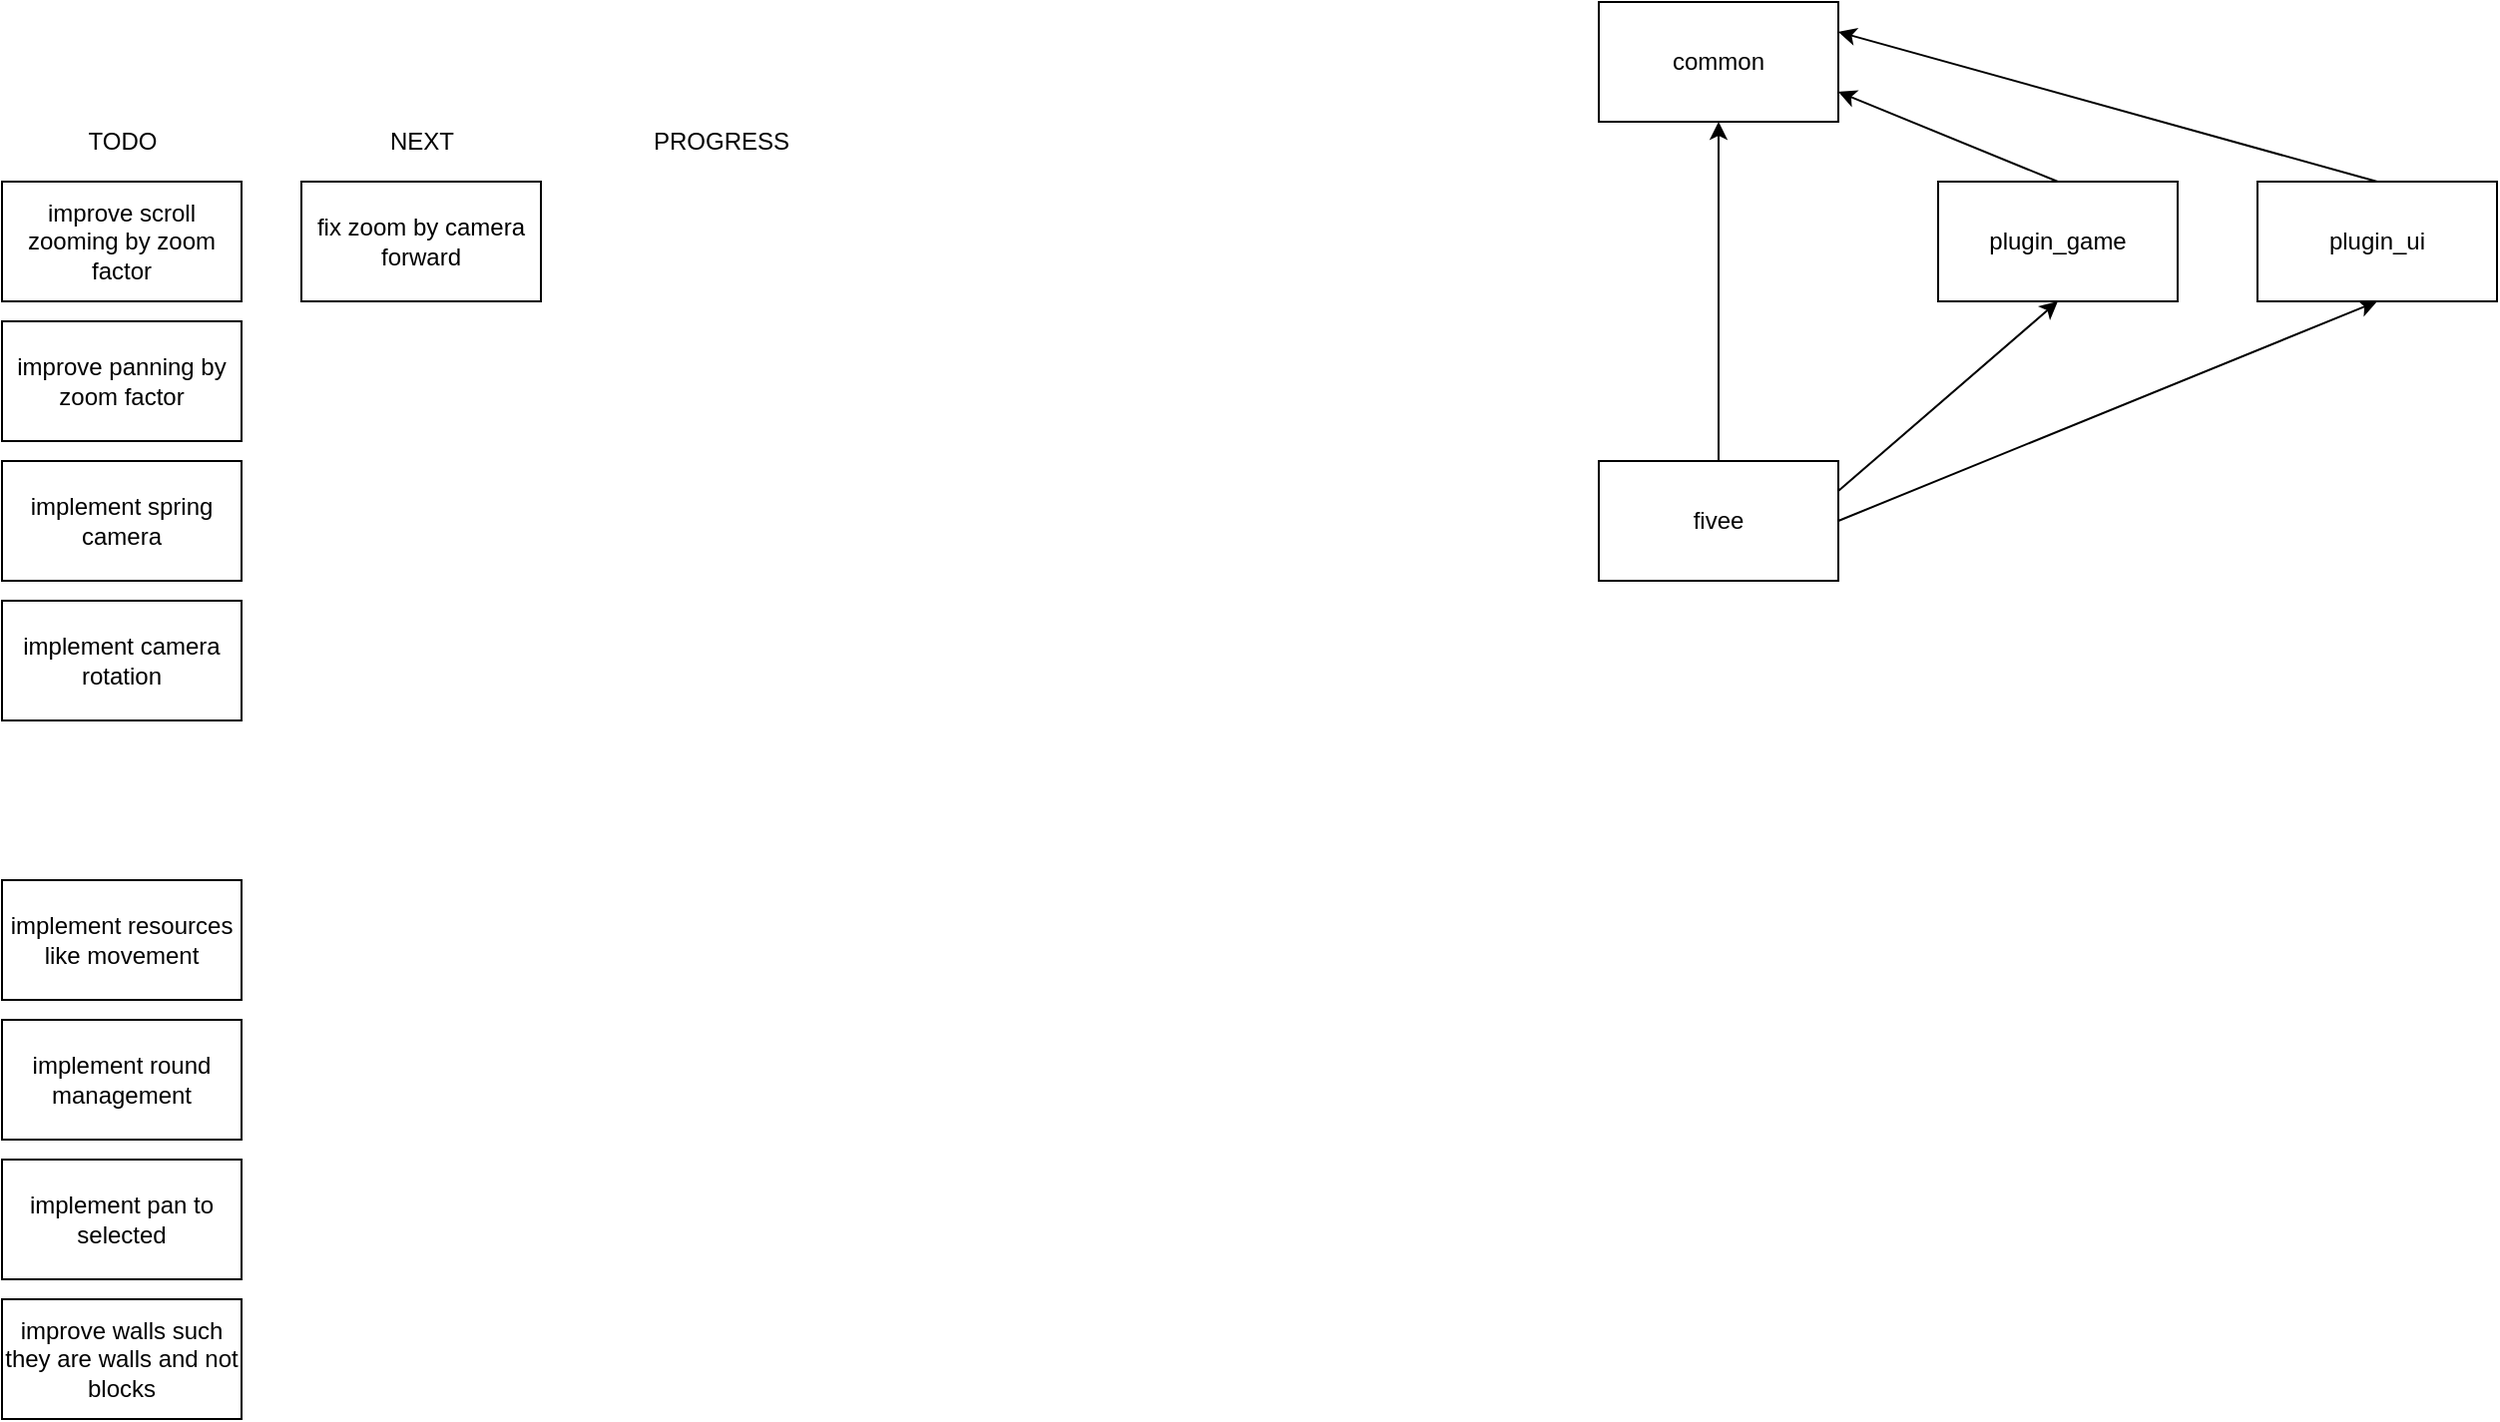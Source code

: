 <mxfile>
    <diagram id="fbY-3la6N2TdW8390JJk" name="Page-1">
        <mxGraphModel dx="1748" dy="800" grid="1" gridSize="10" guides="1" tooltips="1" connect="1" arrows="1" fold="1" page="1" pageScale="1" pageWidth="850" pageHeight="1100" math="0" shadow="0">
            <root>
                <mxCell id="0"/>
                <mxCell id="1" parent="0"/>
                <mxCell id="4" style="edgeStyle=none;html=1;exitX=0.5;exitY=0;exitDx=0;exitDy=0;" parent="1" source="2" target="3" edge="1">
                    <mxGeometry relative="1" as="geometry"/>
                </mxCell>
                <mxCell id="6" style="edgeStyle=none;html=1;exitX=1;exitY=0.25;exitDx=0;exitDy=0;entryX=0.5;entryY=1;entryDx=0;entryDy=0;" parent="1" source="2" target="5" edge="1">
                    <mxGeometry relative="1" as="geometry"/>
                </mxCell>
                <mxCell id="22" style="edgeStyle=none;html=1;exitX=1;exitY=0.5;exitDx=0;exitDy=0;entryX=0.5;entryY=1;entryDx=0;entryDy=0;" parent="1" source="2" target="21" edge="1">
                    <mxGeometry relative="1" as="geometry"/>
                </mxCell>
                <mxCell id="2" value="fivee" style="rounded=0;whiteSpace=wrap;html=1;" parent="1" vertex="1">
                    <mxGeometry x="380" y="430" width="120" height="60" as="geometry"/>
                </mxCell>
                <mxCell id="3" value="common" style="rounded=0;whiteSpace=wrap;html=1;" parent="1" vertex="1">
                    <mxGeometry x="380" y="200" width="120" height="60" as="geometry"/>
                </mxCell>
                <mxCell id="7" style="edgeStyle=none;html=1;exitX=0.5;exitY=0;exitDx=0;exitDy=0;entryX=1;entryY=0.75;entryDx=0;entryDy=0;" parent="1" source="5" target="3" edge="1">
                    <mxGeometry relative="1" as="geometry"/>
                </mxCell>
                <mxCell id="5" value="plugin_game" style="rounded=0;whiteSpace=wrap;html=1;" parent="1" vertex="1">
                    <mxGeometry x="550" y="290" width="120" height="60" as="geometry"/>
                </mxCell>
                <mxCell id="17" value="improve scroll zooming by zoom factor" style="rounded=0;whiteSpace=wrap;html=1;" parent="1" vertex="1">
                    <mxGeometry x="-420" y="290" width="120" height="60" as="geometry"/>
                </mxCell>
                <mxCell id="18" value="TODO" style="text;html=1;align=center;verticalAlign=middle;resizable=0;points=[];autosize=1;strokeColor=none;fillColor=none;" parent="1" vertex="1">
                    <mxGeometry x="-390" y="255" width="60" height="30" as="geometry"/>
                </mxCell>
                <mxCell id="19" value="NEXT" style="text;html=1;align=center;verticalAlign=middle;resizable=0;points=[];autosize=1;strokeColor=none;fillColor=none;" parent="1" vertex="1">
                    <mxGeometry x="-240" y="255" width="60" height="30" as="geometry"/>
                </mxCell>
                <mxCell id="20" value="PROGRESS" style="text;html=1;align=center;verticalAlign=middle;resizable=0;points=[];autosize=1;strokeColor=none;fillColor=none;" parent="1" vertex="1">
                    <mxGeometry x="-105" y="255" width="90" height="30" as="geometry"/>
                </mxCell>
                <mxCell id="23" style="edgeStyle=none;html=1;exitX=0.5;exitY=0;exitDx=0;exitDy=0;entryX=1;entryY=0.25;entryDx=0;entryDy=0;" parent="1" source="21" target="3" edge="1">
                    <mxGeometry relative="1" as="geometry"/>
                </mxCell>
                <mxCell id="21" value="plugin_ui" style="rounded=0;whiteSpace=wrap;html=1;" parent="1" vertex="1">
                    <mxGeometry x="710" y="290" width="120" height="60" as="geometry"/>
                </mxCell>
                <mxCell id="24" value="improve panning by zoom factor" style="rounded=0;whiteSpace=wrap;html=1;" parent="1" vertex="1">
                    <mxGeometry x="-420" y="360" width="120" height="60" as="geometry"/>
                </mxCell>
                <mxCell id="29" value="implement camera rotation" style="rounded=0;whiteSpace=wrap;html=1;" parent="1" vertex="1">
                    <mxGeometry x="-420" y="500" width="120" height="60" as="geometry"/>
                </mxCell>
                <mxCell id="30" value="fix zoom by camera forward" style="rounded=0;whiteSpace=wrap;html=1;" parent="1" vertex="1">
                    <mxGeometry x="-270" y="290" width="120" height="60" as="geometry"/>
                </mxCell>
                <mxCell id="33" value="implement spring camera" style="rounded=0;whiteSpace=wrap;html=1;" parent="1" vertex="1">
                    <mxGeometry x="-420" y="430" width="120" height="60" as="geometry"/>
                </mxCell>
                <mxCell id="35" value="implement round management" style="rounded=0;whiteSpace=wrap;html=1;" parent="1" vertex="1">
                    <mxGeometry x="-420" y="710" width="120" height="60" as="geometry"/>
                </mxCell>
                <mxCell id="36" value="implement resources like movement" style="rounded=0;whiteSpace=wrap;html=1;" vertex="1" parent="1">
                    <mxGeometry x="-420" y="640" width="120" height="60" as="geometry"/>
                </mxCell>
                <mxCell id="37" value="implement pan to selected" style="rounded=0;whiteSpace=wrap;html=1;" vertex="1" parent="1">
                    <mxGeometry x="-420" y="780" width="120" height="60" as="geometry"/>
                </mxCell>
                <mxCell id="38" value="improve walls such they are walls and not blocks" style="rounded=0;whiteSpace=wrap;html=1;" vertex="1" parent="1">
                    <mxGeometry x="-420" y="850" width="120" height="60" as="geometry"/>
                </mxCell>
            </root>
        </mxGraphModel>
    </diagram>
</mxfile>